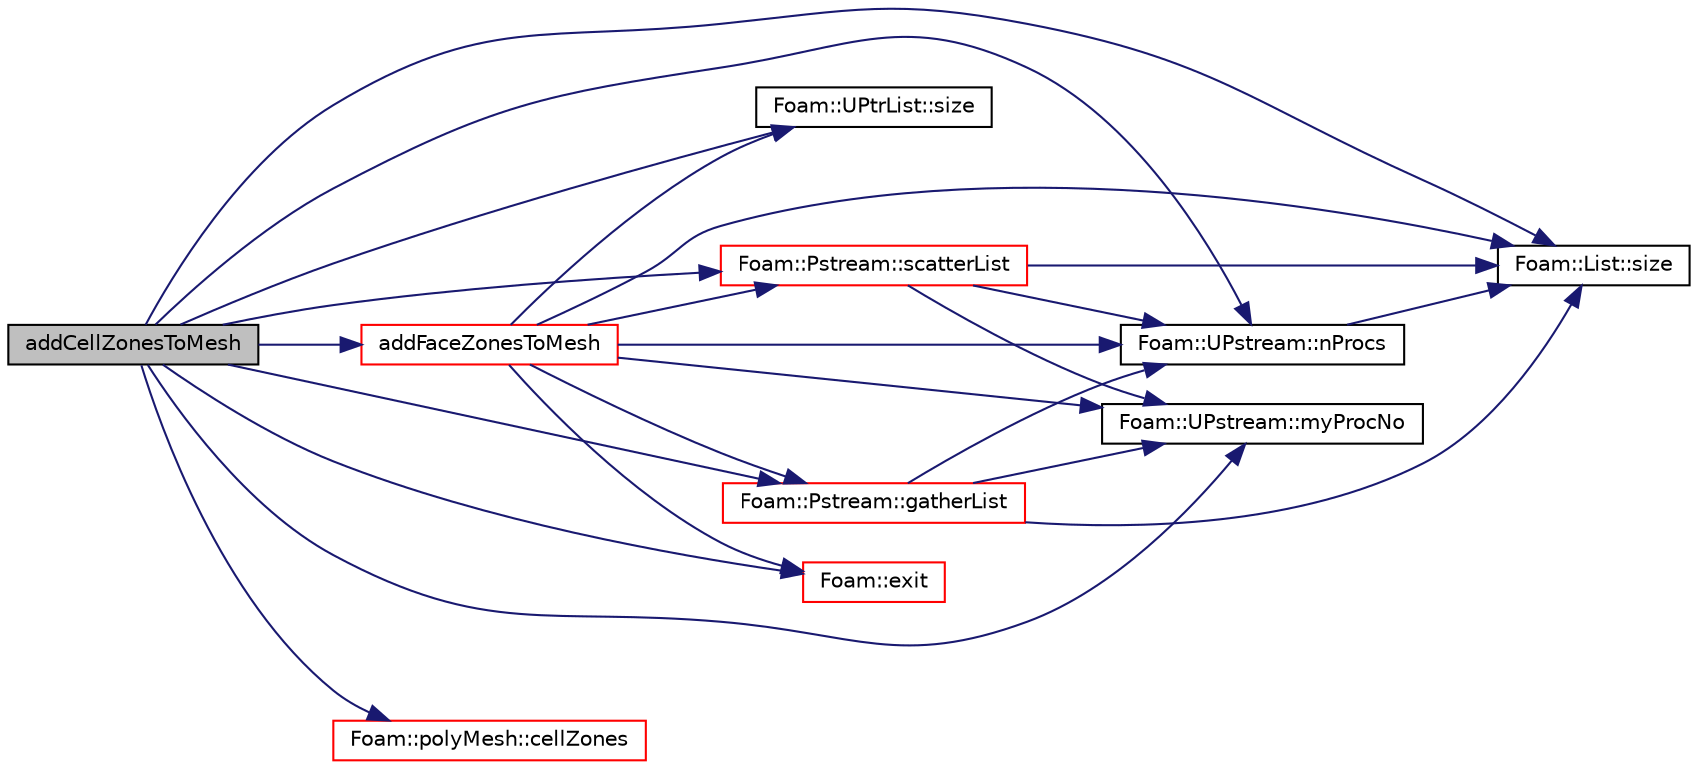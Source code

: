 digraph "addCellZonesToMesh"
{
  bgcolor="transparent";
  edge [fontname="Helvetica",fontsize="10",labelfontname="Helvetica",labelfontsize="10"];
  node [fontname="Helvetica",fontsize="10",shape=record];
  rankdir="LR";
  Node1398 [label="addCellZonesToMesh",height=0.2,width=0.4,color="black", fillcolor="grey75", style="filled", fontcolor="black"];
  Node1398 -> Node1399 [color="midnightblue",fontsize="10",style="solid",fontname="Helvetica"];
  Node1399 [label="addFaceZonesToMesh",height=0.2,width=0.4,color="red",URL="$a25885.html#a6b6401890b961882e87246caf901f8a4"];
  Node1399 -> Node1400 [color="midnightblue",fontsize="10",style="solid",fontname="Helvetica"];
  Node1400 [label="Foam::UPtrList::size",height=0.2,width=0.4,color="black",URL="$a27101.html#a47b3bf30da1eb3ab8076b5fbe00e0494",tooltip="Return the number of elements in the UPtrList. "];
  Node1399 -> Node1402 [color="midnightblue",fontsize="10",style="solid",fontname="Helvetica"];
  Node1402 [label="Foam::UPstream::nProcs",height=0.2,width=0.4,color="black",URL="$a27377.html#aada0e04d8127eda8ee95be0772754a4f",tooltip="Number of processes in parallel run. "];
  Node1402 -> Node1403 [color="midnightblue",fontsize="10",style="solid",fontname="Helvetica"];
  Node1403 [label="Foam::List::size",height=0.2,width=0.4,color="black",URL="$a26833.html#a8a5f6fa29bd4b500caf186f60245b384",tooltip="Override size to be inconsistent with allocated storage. "];
  Node1399 -> Node1404 [color="midnightblue",fontsize="10",style="solid",fontname="Helvetica"];
  Node1404 [label="Foam::UPstream::myProcNo",height=0.2,width=0.4,color="black",URL="$a27377.html#afc74d89573de32a3032c916f8cdd1733",tooltip="Number of this process (starting from masterNo() = 0) "];
  Node1399 -> Node1405 [color="midnightblue",fontsize="10",style="solid",fontname="Helvetica"];
  Node1405 [label="Foam::Pstream::gatherList",height=0.2,width=0.4,color="red",URL="$a27357.html#afbdf64fb42cd760690d51a9a321792d9",tooltip="Gather data but keep individual values separate. "];
  Node1405 -> Node1404 [color="midnightblue",fontsize="10",style="solid",fontname="Helvetica"];
  Node1405 -> Node1402 [color="midnightblue",fontsize="10",style="solid",fontname="Helvetica"];
  Node1405 -> Node1403 [color="midnightblue",fontsize="10",style="solid",fontname="Helvetica"];
  Node1399 -> Node1458 [color="midnightblue",fontsize="10",style="solid",fontname="Helvetica"];
  Node1458 [label="Foam::Pstream::scatterList",height=0.2,width=0.4,color="red",URL="$a27357.html#a23c38ee54f04c9d53a327db9edbdb7f0",tooltip="Scatter data. Reverse of gatherList. "];
  Node1458 -> Node1404 [color="midnightblue",fontsize="10",style="solid",fontname="Helvetica"];
  Node1458 -> Node1402 [color="midnightblue",fontsize="10",style="solid",fontname="Helvetica"];
  Node1458 -> Node1403 [color="midnightblue",fontsize="10",style="solid",fontname="Helvetica"];
  Node1399 -> Node1403 [color="midnightblue",fontsize="10",style="solid",fontname="Helvetica"];
  Node1399 -> Node1462 [color="midnightblue",fontsize="10",style="solid",fontname="Helvetica"];
  Node1462 [label="Foam::exit",height=0.2,width=0.4,color="red",URL="$a21851.html#a06ca7250d8e89caf05243ec094843642"];
  Node1398 -> Node1466 [color="midnightblue",fontsize="10",style="solid",fontname="Helvetica"];
  Node1466 [label="Foam::polyMesh::cellZones",height=0.2,width=0.4,color="red",URL="$a28565.html#a935f422baa4405e3bb1d9e230b08f824",tooltip="Return cell zone mesh. "];
  Node1398 -> Node1462 [color="midnightblue",fontsize="10",style="solid",fontname="Helvetica"];
  Node1398 -> Node1405 [color="midnightblue",fontsize="10",style="solid",fontname="Helvetica"];
  Node1398 -> Node1404 [color="midnightblue",fontsize="10",style="solid",fontname="Helvetica"];
  Node1398 -> Node1402 [color="midnightblue",fontsize="10",style="solid",fontname="Helvetica"];
  Node1398 -> Node1458 [color="midnightblue",fontsize="10",style="solid",fontname="Helvetica"];
  Node1398 -> Node1403 [color="midnightblue",fontsize="10",style="solid",fontname="Helvetica"];
  Node1398 -> Node1400 [color="midnightblue",fontsize="10",style="solid",fontname="Helvetica"];
}
